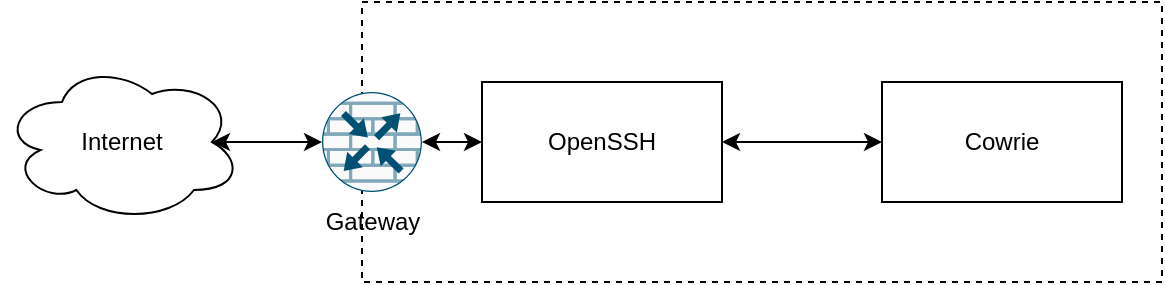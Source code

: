 <mxfile version="15.7.3" type="device"><diagram id="G5uVz4Tp0iAHzZpcF4eT" name="Page-1"><mxGraphModel dx="1422" dy="757" grid="1" gridSize="10" guides="1" tooltips="1" connect="1" arrows="1" fold="1" page="1" pageScale="1" pageWidth="850" pageHeight="1100" math="0" shadow="0"><root><mxCell id="0"/><mxCell id="1" parent="0"/><mxCell id="uk0uTDbjzEIa2yv6Xfxh-9" value="" style="rounded=0;whiteSpace=wrap;html=1;fillColor=none;dashed=1;" vertex="1" parent="1"><mxGeometry x="260" y="200" width="400" height="140" as="geometry"/></mxCell><mxCell id="uk0uTDbjzEIa2yv6Xfxh-8" style="edgeStyle=orthogonalEdgeStyle;rounded=0;orthogonalLoop=1;jettySize=auto;html=1;exitX=1;exitY=0.5;exitDx=0;exitDy=0;entryX=0;entryY=0.5;entryDx=0;entryDy=0;startArrow=classic;startFill=1;" edge="1" parent="1" source="uk0uTDbjzEIa2yv6Xfxh-1" target="uk0uTDbjzEIa2yv6Xfxh-7"><mxGeometry relative="1" as="geometry"/></mxCell><mxCell id="uk0uTDbjzEIa2yv6Xfxh-1" value="OpenSSH" style="rounded=0;whiteSpace=wrap;html=1;" vertex="1" parent="1"><mxGeometry x="320" y="240" width="120" height="60" as="geometry"/></mxCell><mxCell id="uk0uTDbjzEIa2yv6Xfxh-5" style="edgeStyle=orthogonalEdgeStyle;rounded=0;orthogonalLoop=1;jettySize=auto;html=1;exitX=0.875;exitY=0.5;exitDx=0;exitDy=0;exitPerimeter=0;entryX=0;entryY=0.5;entryDx=0;entryDy=0;entryPerimeter=0;startArrow=classic;startFill=1;" edge="1" parent="1" source="uk0uTDbjzEIa2yv6Xfxh-2" target="uk0uTDbjzEIa2yv6Xfxh-4"><mxGeometry relative="1" as="geometry"/></mxCell><mxCell id="uk0uTDbjzEIa2yv6Xfxh-2" value="&lt;div&gt;Internet&lt;/div&gt;" style="ellipse;shape=cloud;whiteSpace=wrap;html=1;" vertex="1" parent="1"><mxGeometry x="80" y="230" width="120" height="80" as="geometry"/></mxCell><mxCell id="uk0uTDbjzEIa2yv6Xfxh-6" style="edgeStyle=orthogonalEdgeStyle;rounded=0;orthogonalLoop=1;jettySize=auto;html=1;exitX=1;exitY=0.5;exitDx=0;exitDy=0;exitPerimeter=0;entryX=0;entryY=0.5;entryDx=0;entryDy=0;startArrow=classic;startFill=1;" edge="1" parent="1" source="uk0uTDbjzEIa2yv6Xfxh-4" target="uk0uTDbjzEIa2yv6Xfxh-1"><mxGeometry relative="1" as="geometry"/></mxCell><mxCell id="uk0uTDbjzEIa2yv6Xfxh-4" value="" style="sketch=0;points=[[0.5,0,0],[1,0.5,0],[0.5,1,0],[0,0.5,0],[0.145,0.145,0],[0.856,0.145,0],[0.855,0.856,0],[0.145,0.855,0]];verticalLabelPosition=bottom;html=1;verticalAlign=top;aspect=fixed;align=center;pointerEvents=1;shape=mxgraph.cisco19.rect;prIcon=router_with_firewall;fillColor=#FAFAFA;strokeColor=#005073;" vertex="1" parent="1"><mxGeometry x="240" y="245" width="50" height="50" as="geometry"/></mxCell><mxCell id="uk0uTDbjzEIa2yv6Xfxh-7" value="&lt;div&gt;Cowrie&lt;/div&gt;" style="rounded=0;whiteSpace=wrap;html=1;" vertex="1" parent="1"><mxGeometry x="520" y="240" width="120" height="60" as="geometry"/></mxCell><mxCell id="uk0uTDbjzEIa2yv6Xfxh-10" value="Gateway" style="text;html=1;align=center;verticalAlign=middle;resizable=0;points=[];autosize=1;strokeColor=none;fillColor=none;" vertex="1" parent="1"><mxGeometry x="235" y="300" width="60" height="20" as="geometry"/></mxCell></root></mxGraphModel></diagram></mxfile>